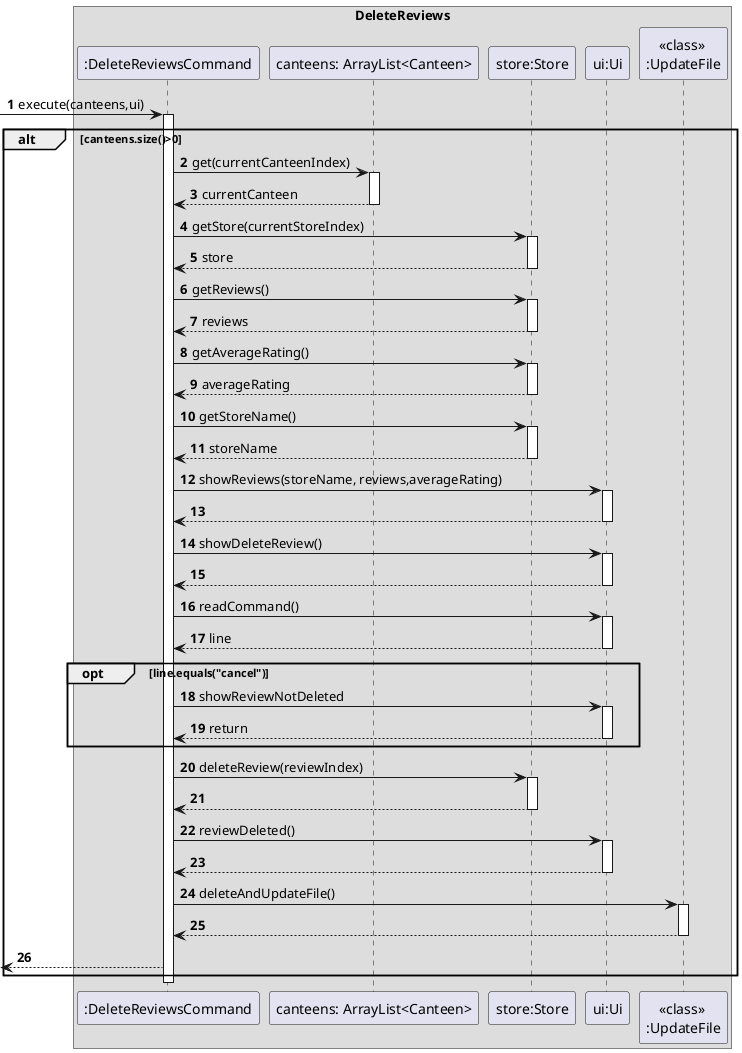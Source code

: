 @startuml
'https://plantuml.com/sequence-diagram

autonumber
box DeleteReviews

->":DeleteReviewsCommand": execute(canteens,ui)
activate ":DeleteReviewsCommand"
alt canteens.size()>0
    ":DeleteReviewsCommand"->"canteens: ArrayList<Canteen>":get(currentCanteenIndex)
    activate "canteens: ArrayList<Canteen>"
    "canteens: ArrayList<Canteen>"-->":DeleteReviewsCommand":currentCanteen
    deactivate "canteens: ArrayList<Canteen>"
    ":DeleteReviewsCommand"->"store:Store":getStore(currentStoreIndex)
    activate "store:Store"
    "store:Store"-->":DeleteReviewsCommand":store
    deactivate "store:Store"
    ":DeleteReviewsCommand"->"store:Store":getReviews()
    activate "store:Store"
    "store:Store"-->":DeleteReviewsCommand":reviews
    deactivate "store:Store"
    ":DeleteReviewsCommand"->"store:Store":getAverageRating()
    activate "store:Store"
    "store:Store"-->":DeleteReviewsCommand":averageRating
    deactivate "store:Store"
    ":DeleteReviewsCommand"->"store:Store":getStoreName()
    activate "store:Store"
    "store:Store"-->":DeleteReviewsCommand":storeName
    deactivate "store:Store"
    ":DeleteReviewsCommand"->"ui:Ui":showReviews(storeName, reviews,averageRating)
    activate "ui:Ui"
    "ui:Ui"-->":DeleteReviewsCommand"
    deactivate "ui:Ui"
    ":DeleteReviewsCommand"->"ui:Ui":showDeleteReview()
    activate "ui:Ui"
    "ui:Ui"-->":DeleteReviewsCommand"
    deactivate "ui:Ui"
    ":DeleteReviewsCommand"->"ui:Ui":readCommand()
    activate "ui:Ui"
    "ui:Ui"-->":DeleteReviewsCommand":line
    deactivate "ui:Ui"
    opt line.equals("cancel")
    ":DeleteReviewsCommand"->"ui:Ui":showReviewNotDeleted
    activate "ui:Ui"
    "ui:Ui"-->":DeleteReviewsCommand":return
    deactivate "ui:Ui"
    end
    ":DeleteReviewsCommand"->"store:Store":deleteReview(reviewIndex)
    activate "store:Store"
    "store:Store"-->":DeleteReviewsCommand"
    deactivate "store:Store"
    ":DeleteReviewsCommand"->"ui:Ui":reviewDeleted()
    activate "ui:Ui"
    "ui:Ui"-->":DeleteReviewsCommand"
    deactivate "ui:Ui"
    ":DeleteReviewsCommand"->"<<class>> \n:UpdateFile":deleteAndUpdateFile()
    activate "<<class>> \n:UpdateFile"
    "<<class>> \n:UpdateFile"-->":DeleteReviewsCommand"
    deactivate "<<class>> \n:UpdateFile"
    <--":DeleteReviewsCommand"
end
deactivate ":DeleteReviewsCommand"
@enduml